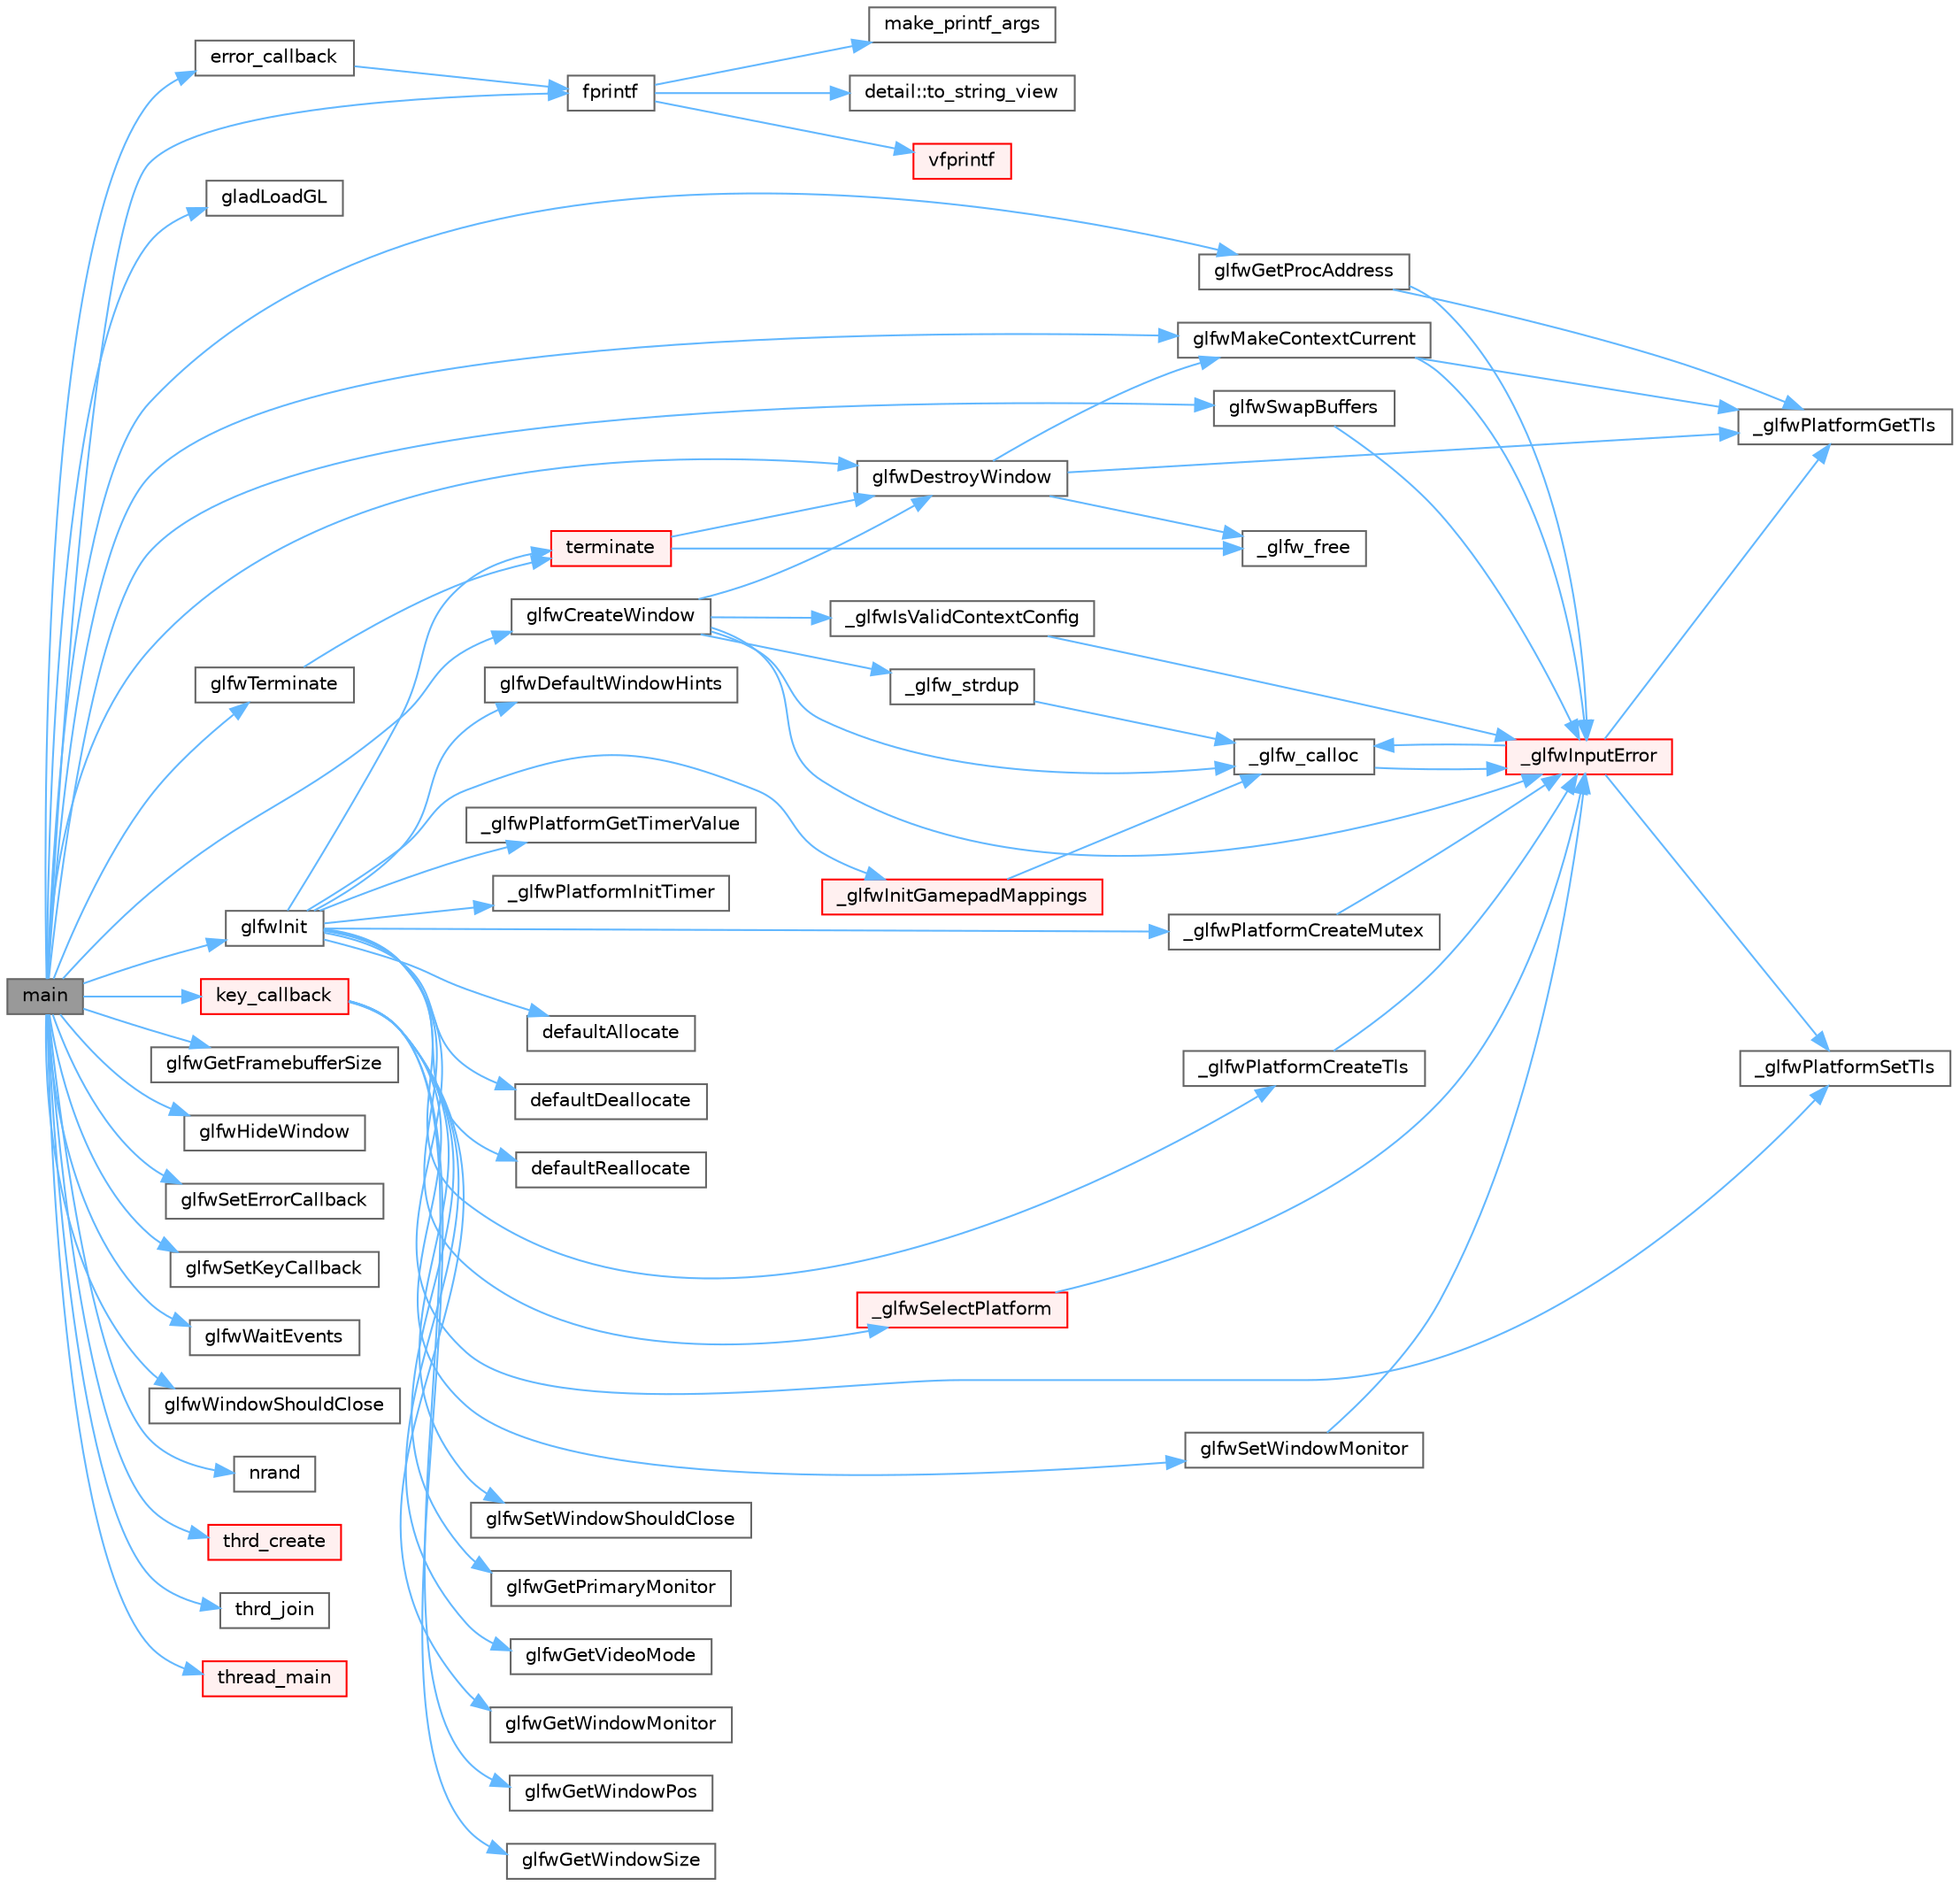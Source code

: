 digraph "main"
{
 // LATEX_PDF_SIZE
  bgcolor="transparent";
  edge [fontname=Helvetica,fontsize=10,labelfontname=Helvetica,labelfontsize=10];
  node [fontname=Helvetica,fontsize=10,shape=box,height=0.2,width=0.4];
  rankdir="LR";
  Node1 [id="Node000001",label="main",height=0.2,width=0.4,color="gray40", fillcolor="grey60", style="filled", fontcolor="black",tooltip=" "];
  Node1 -> Node2 [id="edge1_Node000001_Node000002",color="steelblue1",style="solid",tooltip=" "];
  Node2 [id="Node000002",label="error_callback",height=0.2,width=0.4,color="grey40", fillcolor="white", style="filled",URL="$heightmap_8c.html#a6e6d1771a9242858811be0a3569838fa",tooltip=" "];
  Node2 -> Node3 [id="edge2_Node000002_Node000003",color="steelblue1",style="solid",tooltip=" "];
  Node3 [id="Node000003",label="fprintf",height=0.2,width=0.4,color="grey40", fillcolor="white", style="filled",URL="$printf_8h.html#a9f315126362cae9675de1642105e631e",tooltip=" "];
  Node3 -> Node4 [id="edge3_Node000003_Node000004",color="steelblue1",style="solid",tooltip=" "];
  Node4 [id="Node000004",label="make_printf_args",height=0.2,width=0.4,color="grey40", fillcolor="white", style="filled",URL="$printf_8h.html#a27dcc0efcda04388971dbea3c875f122",tooltip=" "];
  Node3 -> Node5 [id="edge4_Node000003_Node000005",color="steelblue1",style="solid",tooltip=" "];
  Node5 [id="Node000005",label="detail::to_string_view",height=0.2,width=0.4,color="grey40", fillcolor="white", style="filled",URL="$namespacedetail.html#abeae79fa3e1eded2d8fbd56cc9f0960e",tooltip=" "];
  Node3 -> Node6 [id="edge5_Node000003_Node000006",color="steelblue1",style="solid",tooltip=" "];
  Node6 [id="Node000006",label="vfprintf",height=0.2,width=0.4,color="red", fillcolor="#FFF0F0", style="filled",URL="$printf_8h.html#abb30aad964fc771fb52cf3ad88649df2",tooltip=" "];
  Node1 -> Node3 [id="edge6_Node000001_Node000003",color="steelblue1",style="solid",tooltip=" "];
  Node1 -> Node36 [id="edge7_Node000001_Node000036",color="steelblue1",style="solid",tooltip=" "];
  Node36 [id="Node000036",label="gladLoadGL",height=0.2,width=0.4,color="grey40", fillcolor="white", style="filled",URL="$gl_8h.html#a7994567e82772589f6e507f74300bac0",tooltip=" "];
  Node1 -> Node37 [id="edge8_Node000001_Node000037",color="steelblue1",style="solid",tooltip=" "];
  Node37 [id="Node000037",label="glfwCreateWindow",height=0.2,width=0.4,color="grey40", fillcolor="white", style="filled",URL="$group__window.html#gaaccd00fafe81e2db94e8cdf55721e055",tooltip="Creates a window and its associated context."];
  Node37 -> Node38 [id="edge9_Node000037_Node000038",color="steelblue1",style="solid",tooltip=" "];
  Node38 [id="Node000038",label="_glfw_calloc",height=0.2,width=0.4,color="grey40", fillcolor="white", style="filled",URL="$glfw_2src_2init_8c.html#a88a6e01ef5c1245a6d2a5e62b02e5678",tooltip=" "];
  Node38 -> Node39 [id="edge10_Node000038_Node000039",color="steelblue1",style="solid",tooltip=" "];
  Node39 [id="Node000039",label="_glfwInputError",height=0.2,width=0.4,color="red", fillcolor="#FFF0F0", style="filled",URL="$glfw_2src_2init_8c.html#a3287b282ec57a4a89127ae51f49f10f5",tooltip=" "];
  Node39 -> Node38 [id="edge11_Node000039_Node000038",color="steelblue1",style="solid",tooltip=" "];
  Node39 -> Node40 [id="edge12_Node000039_Node000040",color="steelblue1",style="solid",tooltip=" "];
  Node40 [id="Node000040",label="_glfwPlatformGetTls",height=0.2,width=0.4,color="grey40", fillcolor="white", style="filled",URL="$posix__thread_8c.html#a7d2f6e8ecd2e06f2e86d9446d642bd00",tooltip=" "];
  Node39 -> Node42 [id="edge13_Node000039_Node000042",color="steelblue1",style="solid",tooltip=" "];
  Node42 [id="Node000042",label="_glfwPlatformSetTls",height=0.2,width=0.4,color="grey40", fillcolor="white", style="filled",URL="$posix__thread_8c.html#a302f48b6d4dba6b3579449d8a43cfae7",tooltip=" "];
  Node37 -> Node44 [id="edge14_Node000037_Node000044",color="steelblue1",style="solid",tooltip=" "];
  Node44 [id="Node000044",label="_glfw_strdup",height=0.2,width=0.4,color="grey40", fillcolor="white", style="filled",URL="$glfw_2src_2init_8c.html#af725e1f466a710a1fc590ff3726f1151",tooltip=" "];
  Node44 -> Node38 [id="edge15_Node000044_Node000038",color="steelblue1",style="solid",tooltip=" "];
  Node37 -> Node39 [id="edge16_Node000037_Node000039",color="steelblue1",style="solid",tooltip=" "];
  Node37 -> Node45 [id="edge17_Node000037_Node000045",color="steelblue1",style="solid",tooltip=" "];
  Node45 [id="Node000045",label="_glfwIsValidContextConfig",height=0.2,width=0.4,color="grey40", fillcolor="white", style="filled",URL="$context_8c.html#a659c5d5b0cd359304004700d16a76954",tooltip=" "];
  Node45 -> Node39 [id="edge18_Node000045_Node000039",color="steelblue1",style="solid",tooltip=" "];
  Node37 -> Node46 [id="edge19_Node000037_Node000046",color="steelblue1",style="solid",tooltip=" "];
  Node46 [id="Node000046",label="glfwDestroyWindow",height=0.2,width=0.4,color="grey40", fillcolor="white", style="filled",URL="$group__window.html#ga806747476b7247d292be3711c323ea10",tooltip="Destroys the specified window and its context."];
  Node46 -> Node47 [id="edge20_Node000046_Node000047",color="steelblue1",style="solid",tooltip=" "];
  Node47 [id="Node000047",label="_glfw_free",height=0.2,width=0.4,color="grey40", fillcolor="white", style="filled",URL="$glfw_2src_2init_8c.html#abcf72962b101a8a5c539da1a278b0e9e",tooltip=" "];
  Node46 -> Node40 [id="edge21_Node000046_Node000040",color="steelblue1",style="solid",tooltip=" "];
  Node46 -> Node48 [id="edge22_Node000046_Node000048",color="steelblue1",style="solid",tooltip=" "];
  Node48 [id="Node000048",label="glfwMakeContextCurrent",height=0.2,width=0.4,color="grey40", fillcolor="white", style="filled",URL="$group__context.html#gafd76c93e15ec8b0b90506a9936a46185",tooltip="Makes the context of the specified window current for the calling thread."];
  Node48 -> Node39 [id="edge23_Node000048_Node000039",color="steelblue1",style="solid",tooltip=" "];
  Node48 -> Node40 [id="edge24_Node000048_Node000040",color="steelblue1",style="solid",tooltip=" "];
  Node1 -> Node46 [id="edge25_Node000001_Node000046",color="steelblue1",style="solid",tooltip=" "];
  Node1 -> Node49 [id="edge26_Node000001_Node000049",color="steelblue1",style="solid",tooltip=" "];
  Node49 [id="Node000049",label="glfwGetFramebufferSize",height=0.2,width=0.4,color="grey40", fillcolor="white", style="filled",URL="$group__window.html#gaf7d17f3534b4b6dc9a6f905e3a240b7e",tooltip="Retrieves the size of the framebuffer of the specified window."];
  Node1 -> Node50 [id="edge27_Node000001_Node000050",color="steelblue1",style="solid",tooltip=" "];
  Node50 [id="Node000050",label="glfwGetProcAddress",height=0.2,width=0.4,color="grey40", fillcolor="white", style="filled",URL="$group__context.html#ga0e8af175218929615c16e74938c10f2a",tooltip="Returns the address of the specified function for the current context."];
  Node50 -> Node39 [id="edge28_Node000050_Node000039",color="steelblue1",style="solid",tooltip=" "];
  Node50 -> Node40 [id="edge29_Node000050_Node000040",color="steelblue1",style="solid",tooltip=" "];
  Node1 -> Node51 [id="edge30_Node000001_Node000051",color="steelblue1",style="solid",tooltip=" "];
  Node51 [id="Node000051",label="glfwHideWindow",height=0.2,width=0.4,color="grey40", fillcolor="white", style="filled",URL="$group__window.html#gaa17e287d521544bdeceafa09ac036e20",tooltip="Hides the specified window."];
  Node1 -> Node52 [id="edge31_Node000001_Node000052",color="steelblue1",style="solid",tooltip=" "];
  Node52 [id="Node000052",label="glfwInit",height=0.2,width=0.4,color="grey40", fillcolor="white", style="filled",URL="$group__init.html#gab41771f0215a2e0afb4cf1cf98082d40",tooltip="Initializes the GLFW library."];
  Node52 -> Node53 [id="edge32_Node000052_Node000053",color="steelblue1",style="solid",tooltip=" "];
  Node53 [id="Node000053",label="_glfwInitGamepadMappings",height=0.2,width=0.4,color="red", fillcolor="#FFF0F0", style="filled",URL="$input_8c.html#a1dab257a37caa6b39cfe9924c2487db6",tooltip=" "];
  Node53 -> Node38 [id="edge33_Node000053_Node000038",color="steelblue1",style="solid",tooltip=" "];
  Node52 -> Node55 [id="edge34_Node000052_Node000055",color="steelblue1",style="solid",tooltip=" "];
  Node55 [id="Node000055",label="_glfwPlatformCreateMutex",height=0.2,width=0.4,color="grey40", fillcolor="white", style="filled",URL="$posix__thread_8c.html#a6c5f30449fe62f561c9b01f839ec0438",tooltip=" "];
  Node55 -> Node39 [id="edge35_Node000055_Node000039",color="steelblue1",style="solid",tooltip=" "];
  Node52 -> Node56 [id="edge36_Node000052_Node000056",color="steelblue1",style="solid",tooltip=" "];
  Node56 [id="Node000056",label="_glfwPlatformCreateTls",height=0.2,width=0.4,color="grey40", fillcolor="white", style="filled",URL="$posix__thread_8c.html#afad94d57290ac85fbece14f93c41754f",tooltip=" "];
  Node56 -> Node39 [id="edge37_Node000056_Node000039",color="steelblue1",style="solid",tooltip=" "];
  Node52 -> Node57 [id="edge38_Node000052_Node000057",color="steelblue1",style="solid",tooltip=" "];
  Node57 [id="Node000057",label="_glfwPlatformGetTimerValue",height=0.2,width=0.4,color="grey40", fillcolor="white", style="filled",URL="$posix__time_8c.html#a5ee7e09b380d3afdd3c2738b726a2a6e",tooltip=" "];
  Node52 -> Node58 [id="edge39_Node000052_Node000058",color="steelblue1",style="solid",tooltip=" "];
  Node58 [id="Node000058",label="_glfwPlatformInitTimer",height=0.2,width=0.4,color="grey40", fillcolor="white", style="filled",URL="$posix__time_8c.html#a6029c1379e357d7b4e8836e1c1ad2fa2",tooltip=" "];
  Node52 -> Node42 [id="edge40_Node000052_Node000042",color="steelblue1",style="solid",tooltip=" "];
  Node52 -> Node59 [id="edge41_Node000052_Node000059",color="steelblue1",style="solid",tooltip=" "];
  Node59 [id="Node000059",label="_glfwSelectPlatform",height=0.2,width=0.4,color="red", fillcolor="#FFF0F0", style="filled",URL="$platform_8c.html#ac0e7d5f9c3735b1959f87e959b90ce53",tooltip=" "];
  Node59 -> Node39 [id="edge42_Node000059_Node000039",color="steelblue1",style="solid",tooltip=" "];
  Node52 -> Node191 [id="edge43_Node000052_Node000191",color="steelblue1",style="solid",tooltip=" "];
  Node191 [id="Node000191",label="defaultAllocate",height=0.2,width=0.4,color="grey40", fillcolor="white", style="filled",URL="$glfw_2src_2init_8c.html#a84bc7140bca4ebe2e32016f87e1a3e19",tooltip=" "];
  Node52 -> Node192 [id="edge44_Node000052_Node000192",color="steelblue1",style="solid",tooltip=" "];
  Node192 [id="Node000192",label="defaultDeallocate",height=0.2,width=0.4,color="grey40", fillcolor="white", style="filled",URL="$glfw_2src_2init_8c.html#a81fde93f12ddf3ac12ffec825358ef9b",tooltip=" "];
  Node52 -> Node193 [id="edge45_Node000052_Node000193",color="steelblue1",style="solid",tooltip=" "];
  Node193 [id="Node000193",label="defaultReallocate",height=0.2,width=0.4,color="grey40", fillcolor="white", style="filled",URL="$glfw_2src_2init_8c.html#ad57bef403de5abe0338b4c1b8a7650fb",tooltip=" "];
  Node52 -> Node194 [id="edge46_Node000052_Node000194",color="steelblue1",style="solid",tooltip=" "];
  Node194 [id="Node000194",label="glfwDefaultWindowHints",height=0.2,width=0.4,color="grey40", fillcolor="white", style="filled",URL="$group__window.html#ga8050ddceed9dc6bd9d3aa35666195cd4",tooltip="Resets all window hints to their default values."];
  Node52 -> Node195 [id="edge47_Node000052_Node000195",color="steelblue1",style="solid",tooltip=" "];
  Node195 [id="Node000195",label="terminate",height=0.2,width=0.4,color="red", fillcolor="#FFF0F0", style="filled",URL="$glfw_2src_2init_8c.html#ae5a773506a43a9bc54bce503f234c209",tooltip=" "];
  Node195 -> Node47 [id="edge48_Node000195_Node000047",color="steelblue1",style="solid",tooltip=" "];
  Node195 -> Node46 [id="edge49_Node000195_Node000046",color="steelblue1",style="solid",tooltip=" "];
  Node1 -> Node48 [id="edge50_Node000001_Node000048",color="steelblue1",style="solid",tooltip=" "];
  Node1 -> Node201 [id="edge51_Node000001_Node000201",color="steelblue1",style="solid",tooltip=" "];
  Node201 [id="Node000201",label="glfwSetErrorCallback",height=0.2,width=0.4,color="grey40", fillcolor="white", style="filled",URL="$group__init.html#ga746e2757d069eaea423349aca6ae097a",tooltip="Sets the error callback."];
  Node1 -> Node202 [id="edge52_Node000001_Node000202",color="steelblue1",style="solid",tooltip=" "];
  Node202 [id="Node000202",label="glfwSetKeyCallback",height=0.2,width=0.4,color="grey40", fillcolor="white", style="filled",URL="$group__input.html#gaa4cbcb81b939b8800e44cea971ddae47",tooltip="Sets the key callback."];
  Node1 -> Node203 [id="edge53_Node000001_Node000203",color="steelblue1",style="solid",tooltip=" "];
  Node203 [id="Node000203",label="glfwSwapBuffers",height=0.2,width=0.4,color="grey40", fillcolor="white", style="filled",URL="$group__window.html#gafb827800eedbfcbc97b1e5408df668d7",tooltip="Swaps the front and back buffers of the specified window."];
  Node203 -> Node39 [id="edge54_Node000203_Node000039",color="steelblue1",style="solid",tooltip=" "];
  Node1 -> Node204 [id="edge55_Node000001_Node000204",color="steelblue1",style="solid",tooltip=" "];
  Node204 [id="Node000204",label="glfwTerminate",height=0.2,width=0.4,color="grey40", fillcolor="white", style="filled",URL="$group__init.html#gafd90e6fd4819ea9e22e5e739519a6504",tooltip="Terminates the GLFW library."];
  Node204 -> Node195 [id="edge56_Node000204_Node000195",color="steelblue1",style="solid",tooltip=" "];
  Node1 -> Node205 [id="edge57_Node000001_Node000205",color="steelblue1",style="solid",tooltip=" "];
  Node205 [id="Node000205",label="glfwWaitEvents",height=0.2,width=0.4,color="grey40", fillcolor="white", style="filled",URL="$group__window.html#ga6e042d05823c11e11c7339b81a237738",tooltip="Waits until events are queued and processes them."];
  Node1 -> Node206 [id="edge58_Node000001_Node000206",color="steelblue1",style="solid",tooltip=" "];
  Node206 [id="Node000206",label="glfwWindowShouldClose",height=0.2,width=0.4,color="grey40", fillcolor="white", style="filled",URL="$group__window.html#gaa6162f67dfa38b8beda2fea623649332",tooltip="Checks the close flag of the specified window."];
  Node1 -> Node207 [id="edge59_Node000001_Node000207",color="steelblue1",style="solid",tooltip=" "];
  Node207 [id="Node000207",label="key_callback",height=0.2,width=0.4,color="red", fillcolor="#FFF0F0", style="filled",URL="$boing_8c.html#a286930f4e8ede059b83ff6eafa2ff718",tooltip=" "];
  Node207 -> Node208 [id="edge60_Node000207_Node000208",color="steelblue1",style="solid",tooltip=" "];
  Node208 [id="Node000208",label="glfwGetPrimaryMonitor",height=0.2,width=0.4,color="grey40", fillcolor="white", style="filled",URL="$group__monitor.html#ga34befff4f9f0fae09dd8de6fb0eb4f3e",tooltip="Returns the primary monitor."];
  Node207 -> Node209 [id="edge61_Node000207_Node000209",color="steelblue1",style="solid",tooltip=" "];
  Node209 [id="Node000209",label="glfwGetVideoMode",height=0.2,width=0.4,color="grey40", fillcolor="white", style="filled",URL="$group__monitor.html#ga21f7f60de4f4d0fa360c7ad159b75c9e",tooltip="Returns the current mode of the specified monitor."];
  Node207 -> Node210 [id="edge62_Node000207_Node000210",color="steelblue1",style="solid",tooltip=" "];
  Node210 [id="Node000210",label="glfwGetWindowMonitor",height=0.2,width=0.4,color="grey40", fillcolor="white", style="filled",URL="$group__window.html#gad441645a53bc9274a0ee163d40f0c637",tooltip="Returns the monitor that the window uses for full screen mode."];
  Node207 -> Node211 [id="edge63_Node000207_Node000211",color="steelblue1",style="solid",tooltip=" "];
  Node211 [id="Node000211",label="glfwGetWindowPos",height=0.2,width=0.4,color="grey40", fillcolor="white", style="filled",URL="$group__window.html#ga0076a8591ef7494d359730cf2250b45b",tooltip="Retrieves the position of the content area of the specified window."];
  Node207 -> Node212 [id="edge64_Node000207_Node000212",color="steelblue1",style="solid",tooltip=" "];
  Node212 [id="Node000212",label="glfwGetWindowSize",height=0.2,width=0.4,color="grey40", fillcolor="white", style="filled",URL="$group__window.html#ga7feb769ebb3f3d21579b5a3fb07be76e",tooltip="Retrieves the size of the content area of the specified window."];
  Node207 -> Node213 [id="edge65_Node000207_Node000213",color="steelblue1",style="solid",tooltip=" "];
  Node213 [id="Node000213",label="glfwSetWindowMonitor",height=0.2,width=0.4,color="grey40", fillcolor="white", style="filled",URL="$group__window.html#ga12fabf78575e59c00f822f323ae0b6ae",tooltip="Sets the mode, monitor, video mode and placement of a window."];
  Node213 -> Node39 [id="edge66_Node000213_Node000039",color="steelblue1",style="solid",tooltip=" "];
  Node207 -> Node93 [id="edge67_Node000207_Node000093",color="steelblue1",style="solid",tooltip=" "];
  Node93 [id="Node000093",label="glfwSetWindowShouldClose",height=0.2,width=0.4,color="grey40", fillcolor="white", style="filled",URL="$group__window.html#ga1cadeda7a1e2f224e06a8415d30741aa",tooltip="Sets the close flag of the specified window."];
  Node1 -> Node214 [id="edge68_Node000001_Node000214",color="steelblue1",style="solid",tooltip=" "];
  Node214 [id="Node000214",label="nrand",height=0.2,width=0.4,color="grey40", fillcolor="white", style="filled",URL="$empty_8c.html#a5bf27837be4c3c61f8338dc2c109ff04",tooltip=" "];
  Node1 -> Node215 [id="edge69_Node000001_Node000215",color="steelblue1",style="solid",tooltip=" "];
  Node215 [id="Node000215",label="thrd_create",height=0.2,width=0.4,color="red", fillcolor="#FFF0F0", style="filled",URL="$tinycthread_8c.html#a1a52b6cd2d15cc6c4741d5124f85d183",tooltip=" "];
  Node1 -> Node217 [id="edge70_Node000001_Node000217",color="steelblue1",style="solid",tooltip=" "];
  Node217 [id="Node000217",label="thrd_join",height=0.2,width=0.4,color="grey40", fillcolor="white", style="filled",URL="$tinycthread_8c.html#aa2e83a544f49f74cf217a69a882b5d80",tooltip=" "];
  Node1 -> Node218 [id="edge71_Node000001_Node000218",color="steelblue1",style="solid",tooltip=" "];
  Node218 [id="Node000218",label="thread_main",height=0.2,width=0.4,color="red", fillcolor="#FFF0F0", style="filled",URL="$empty_8c.html#a950c23fa2152d01be54d3ddb08e8428d",tooltip=" "];
}
